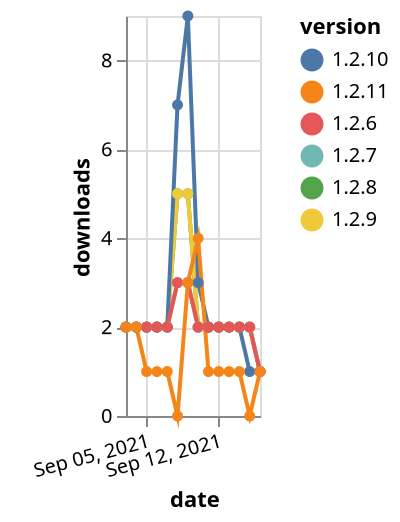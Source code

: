 {"$schema": "https://vega.github.io/schema/vega-lite/v5.json", "description": "A simple bar chart with embedded data.", "data": {"values": [{"date": "2021-09-03", "total": 2623, "delta": 2, "version": "1.2.8"}, {"date": "2021-09-04", "total": 2625, "delta": 2, "version": "1.2.8"}, {"date": "2021-09-05", "total": 2627, "delta": 2, "version": "1.2.8"}, {"date": "2021-09-06", "total": 2629, "delta": 2, "version": "1.2.8"}, {"date": "2021-09-07", "total": 2631, "delta": 2, "version": "1.2.8"}, {"date": "2021-09-08", "total": 2636, "delta": 5, "version": "1.2.8"}, {"date": "2021-09-09", "total": 2641, "delta": 5, "version": "1.2.8"}, {"date": "2021-09-10", "total": 2643, "delta": 2, "version": "1.2.8"}, {"date": "2021-09-11", "total": 2645, "delta": 2, "version": "1.2.8"}, {"date": "2021-09-12", "total": 2647, "delta": 2, "version": "1.2.8"}, {"date": "2021-09-13", "total": 2649, "delta": 2, "version": "1.2.8"}, {"date": "2021-09-14", "total": 2651, "delta": 2, "version": "1.2.8"}, {"date": "2021-09-15", "total": 2653, "delta": 2, "version": "1.2.8"}, {"date": "2021-09-16", "total": 2654, "delta": 1, "version": "1.2.8"}, {"date": "2021-09-03", "total": 2622, "delta": 2, "version": "1.2.9"}, {"date": "2021-09-04", "total": 2624, "delta": 2, "version": "1.2.9"}, {"date": "2021-09-05", "total": 2626, "delta": 2, "version": "1.2.9"}, {"date": "2021-09-06", "total": 2628, "delta": 2, "version": "1.2.9"}, {"date": "2021-09-07", "total": 2630, "delta": 2, "version": "1.2.9"}, {"date": "2021-09-08", "total": 2635, "delta": 5, "version": "1.2.9"}, {"date": "2021-09-09", "total": 2640, "delta": 5, "version": "1.2.9"}, {"date": "2021-09-10", "total": 2642, "delta": 2, "version": "1.2.9"}, {"date": "2021-09-11", "total": 2644, "delta": 2, "version": "1.2.9"}, {"date": "2021-09-12", "total": 2646, "delta": 2, "version": "1.2.9"}, {"date": "2021-09-13", "total": 2648, "delta": 2, "version": "1.2.9"}, {"date": "2021-09-14", "total": 2650, "delta": 2, "version": "1.2.9"}, {"date": "2021-09-15", "total": 2652, "delta": 2, "version": "1.2.9"}, {"date": "2021-09-16", "total": 2653, "delta": 1, "version": "1.2.9"}, {"date": "2021-09-03", "total": 2522, "delta": 2, "version": "1.2.7"}, {"date": "2021-09-04", "total": 2524, "delta": 2, "version": "1.2.7"}, {"date": "2021-09-05", "total": 2526, "delta": 2, "version": "1.2.7"}, {"date": "2021-09-06", "total": 2528, "delta": 2, "version": "1.2.7"}, {"date": "2021-09-07", "total": 2530, "delta": 2, "version": "1.2.7"}, {"date": "2021-09-08", "total": 2533, "delta": 3, "version": "1.2.7"}, {"date": "2021-09-09", "total": 2536, "delta": 3, "version": "1.2.7"}, {"date": "2021-09-10", "total": 2538, "delta": 2, "version": "1.2.7"}, {"date": "2021-09-11", "total": 2540, "delta": 2, "version": "1.2.7"}, {"date": "2021-09-12", "total": 2542, "delta": 2, "version": "1.2.7"}, {"date": "2021-09-13", "total": 2544, "delta": 2, "version": "1.2.7"}, {"date": "2021-09-14", "total": 2546, "delta": 2, "version": "1.2.7"}, {"date": "2021-09-15", "total": 2548, "delta": 2, "version": "1.2.7"}, {"date": "2021-09-16", "total": 2549, "delta": 1, "version": "1.2.7"}, {"date": "2021-09-03", "total": 3259, "delta": 2, "version": "1.2.10"}, {"date": "2021-09-04", "total": 3261, "delta": 2, "version": "1.2.10"}, {"date": "2021-09-05", "total": 3263, "delta": 2, "version": "1.2.10"}, {"date": "2021-09-06", "total": 3265, "delta": 2, "version": "1.2.10"}, {"date": "2021-09-07", "total": 3267, "delta": 2, "version": "1.2.10"}, {"date": "2021-09-08", "total": 3274, "delta": 7, "version": "1.2.10"}, {"date": "2021-09-09", "total": 3283, "delta": 9, "version": "1.2.10"}, {"date": "2021-09-10", "total": 3286, "delta": 3, "version": "1.2.10"}, {"date": "2021-09-11", "total": 3288, "delta": 2, "version": "1.2.10"}, {"date": "2021-09-12", "total": 3290, "delta": 2, "version": "1.2.10"}, {"date": "2021-09-13", "total": 3292, "delta": 2, "version": "1.2.10"}, {"date": "2021-09-14", "total": 3294, "delta": 2, "version": "1.2.10"}, {"date": "2021-09-15", "total": 3295, "delta": 1, "version": "1.2.10"}, {"date": "2021-09-16", "total": 3296, "delta": 1, "version": "1.2.10"}, {"date": "2021-09-03", "total": 2540, "delta": 2, "version": "1.2.6"}, {"date": "2021-09-04", "total": 2542, "delta": 2, "version": "1.2.6"}, {"date": "2021-09-05", "total": 2544, "delta": 2, "version": "1.2.6"}, {"date": "2021-09-06", "total": 2546, "delta": 2, "version": "1.2.6"}, {"date": "2021-09-07", "total": 2548, "delta": 2, "version": "1.2.6"}, {"date": "2021-09-08", "total": 2551, "delta": 3, "version": "1.2.6"}, {"date": "2021-09-09", "total": 2554, "delta": 3, "version": "1.2.6"}, {"date": "2021-09-10", "total": 2556, "delta": 2, "version": "1.2.6"}, {"date": "2021-09-11", "total": 2558, "delta": 2, "version": "1.2.6"}, {"date": "2021-09-12", "total": 2560, "delta": 2, "version": "1.2.6"}, {"date": "2021-09-13", "total": 2562, "delta": 2, "version": "1.2.6"}, {"date": "2021-09-14", "total": 2564, "delta": 2, "version": "1.2.6"}, {"date": "2021-09-15", "total": 2566, "delta": 2, "version": "1.2.6"}, {"date": "2021-09-16", "total": 2567, "delta": 1, "version": "1.2.6"}, {"date": "2021-09-03", "total": 401, "delta": 2, "version": "1.2.11"}, {"date": "2021-09-04", "total": 403, "delta": 2, "version": "1.2.11"}, {"date": "2021-09-05", "total": 404, "delta": 1, "version": "1.2.11"}, {"date": "2021-09-06", "total": 405, "delta": 1, "version": "1.2.11"}, {"date": "2021-09-07", "total": 406, "delta": 1, "version": "1.2.11"}, {"date": "2021-09-08", "total": 406, "delta": 0, "version": "1.2.11"}, {"date": "2021-09-09", "total": 409, "delta": 3, "version": "1.2.11"}, {"date": "2021-09-10", "total": 413, "delta": 4, "version": "1.2.11"}, {"date": "2021-09-11", "total": 414, "delta": 1, "version": "1.2.11"}, {"date": "2021-09-12", "total": 415, "delta": 1, "version": "1.2.11"}, {"date": "2021-09-13", "total": 416, "delta": 1, "version": "1.2.11"}, {"date": "2021-09-14", "total": 417, "delta": 1, "version": "1.2.11"}, {"date": "2021-09-15", "total": 417, "delta": 0, "version": "1.2.11"}, {"date": "2021-09-16", "total": 418, "delta": 1, "version": "1.2.11"}]}, "width": "container", "mark": {"type": "line", "point": {"filled": true}}, "encoding": {"x": {"field": "date", "type": "temporal", "timeUnit": "yearmonthdate", "title": "date", "axis": {"labelAngle": -15}}, "y": {"field": "delta", "type": "quantitative", "title": "downloads"}, "color": {"field": "version", "type": "nominal"}, "tooltip": {"field": "delta"}}}